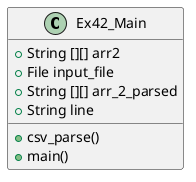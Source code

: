 @startuml
'https://plantuml.com/class-diagram

class Ex42_Main
{
  {field}+String [][] arr2
  +File input_file
  +String [][] arr_2_parsed
  +String line
{method} +csv_parse()
{method} +main()

}

@enduml